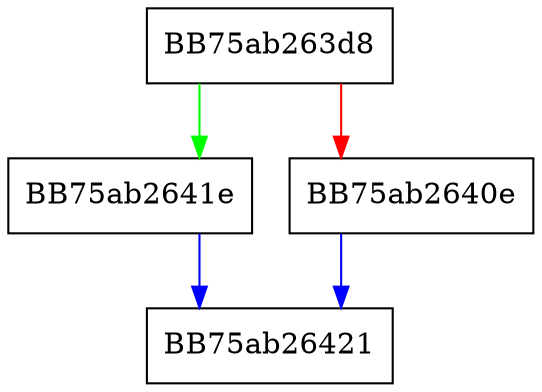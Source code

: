 digraph GetThis {
  node [shape="box"];
  graph [splines=ortho];
  BB75ab263d8 -> BB75ab2641e [color="green"];
  BB75ab263d8 -> BB75ab2640e [color="red"];
  BB75ab2640e -> BB75ab26421 [color="blue"];
  BB75ab2641e -> BB75ab26421 [color="blue"];
}